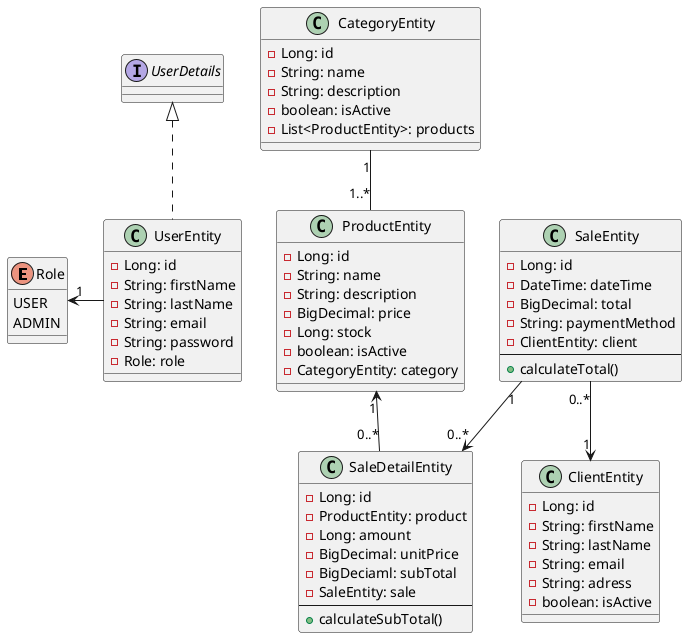 @startuml
enum Role {
	USER
	ADMIN
}

interface UserDetails

class UserEntity {
	- Long: id
	- String: firstName
	- String: lastName
	- String: email
	- String: password
	- Role: role
}

class CategoryEntity {
	- Long: id
	- String: name
	- String: description
	- boolean: isActive
	- List<ProductEntity>: products
}

class ProductEntity {
	- Long: id
	- String: name
	- String: description
	- BigDecimal: price
	- Long: stock
	- boolean: isActive
	- CategoryEntity: category
}

class ClientEntity {
	- Long: id
	- String: firstName
	- String: lastName
	- String: email
	- String: adress
	- boolean: isActive	
}

class SaleEntity {
	- Long: id
	- DateTime: dateTime
	- BigDecimal: total
	- String: paymentMethod 
	- ClientEntity: client
	---
	+ calculateTotal()
}

class SaleDetailEntity {
	- Long: id
	- ProductEntity: product
	- Long: amount
	- BigDecimal: unitPrice
	- BigDeciaml: subTotal
	- SaleEntity: sale
	---
	+ calculateSubTotal()
}

Role "1" <- UserEntity 
UserDetails <|..  UserEntity
CategoryEntity "1" -- "1..*" ProductEntity
ProductEntity "1" <-- "0..*" SaleDetailEntity
SaleEntity "1" --> "0..*" SaleDetailEntity
SaleEntity "0..*" --> "1" ClientEntity

@enduml